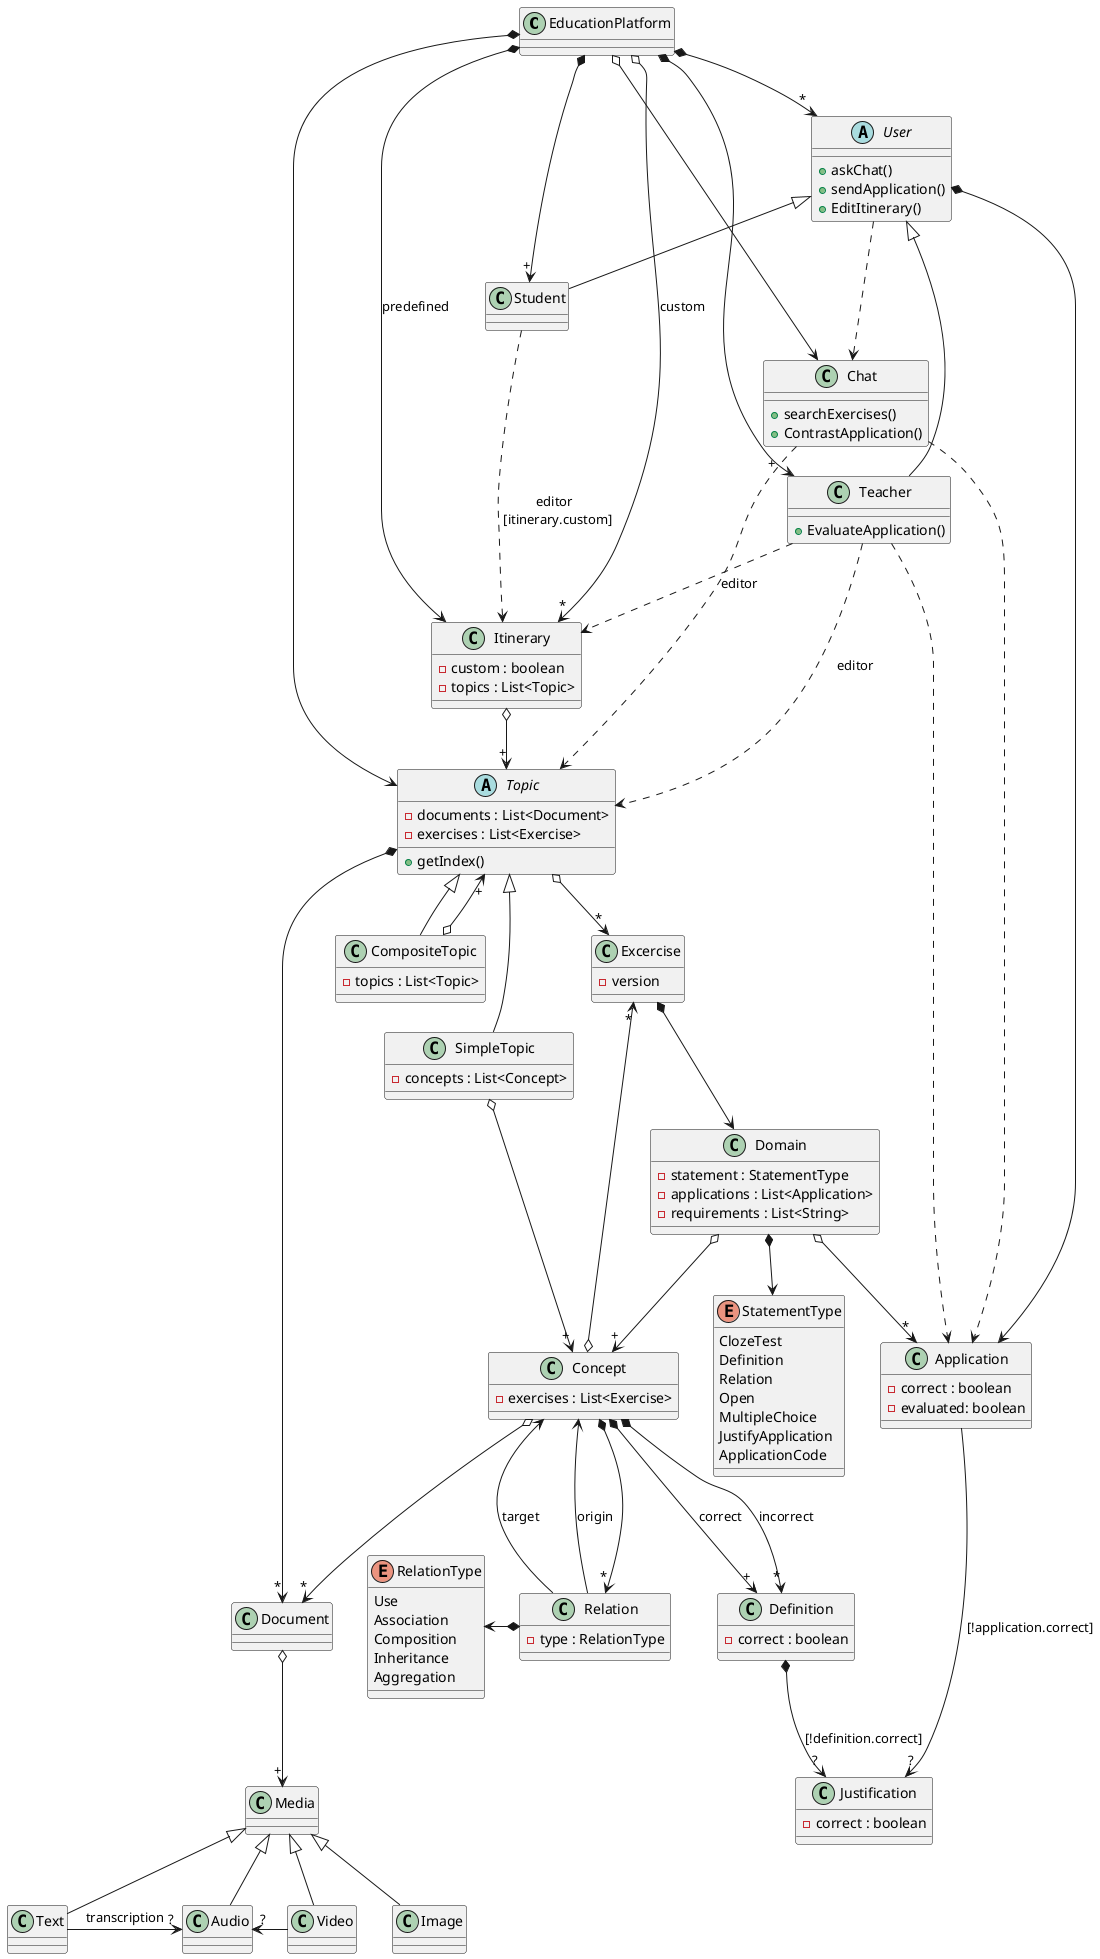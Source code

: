 @startuml EducationPlatformDomain

EducationPlatform *--> "+" Teacher
EducationPlatform *--> "+" Student
EducationPlatform *--> Topic
EducationPlatform *--> Itinerary : predefined
EducationPlatform o--> "*" Itinerary : custom
EducationPlatform o--> Chat
EducationPlatform *--> "*" User




class Chat{
    + searchExercises()
    + ContrastApplication()
}
Chat ..> Topic
Chat ..> Application





class Itinerary {
    - custom : boolean
    - topics : List<Topic>
}
Itinerary o--> "+" Topic
'Itinerary <|-- Custom
'Itinerary <|-- Predefined





class Application {
    - correct : boolean
    - evaluated: boolean
}
Application --> "?" Justification:[!application.correct]





class Definition {
    - correct : boolean
}
Definition *--> "?" Justification:[!definition.correct]





class Justification {
    - correct : boolean
}





class Domain {
    - statement : StatementType
    - applications : List<Application>
    - requirements : List<String>
}
Domain o-->"+" Concept
Domain o-->"*" Application
Domain *--> StatementType





enum StatementType {
    ClozeTest
    Definition
    Relation
    Open
    MultipleChoice
    JustifyApplication
    ApplicationCode
}





abstract User{
    + askChat()
    + sendApplication()
    + EditItinerary()
}
User <|-- Teacher
User <|-- Student
User *--> Application
User ..> Chat




class Teacher{
    + EvaluateApplication()
}
Teacher ..> Application
Teacher ..> Topic: editor
Teacher ..> Itinerary: editor 
'Teacher ..> Chat




class Student{
}
Student ...> Itinerary : editor \n [itinerary.custom]
'Student ..> Chat
'note left of Student
    'Editor only
    'for custom 
    'itineraries
'end note





class Excercise {
    - version
}
Excercise *--> Domain





abstract Topic{
    - documents : List<Document>
    - exercises : List<Exercise>
    + getIndex()
}
Topic *--> "*" Document
Topic <|-- CompositeTopic
Topic <|-- SimpleTopic
Topic o--> "*" Excercise




class SimpleTopic{
    - concepts : List<Concept>
}
SimpleTopic o--> "+" Concept





class CompositeTopic{
    - topics : List<Topic> 
}
CompositeTopic o--> "+" Topic





Document o--> "+" Media




class Concept{
    - exercises : List<Exercise>
}
Concept *-down-> "+" Definition : correct
Concept *-down-> "*" Definition : incorrect
Concept *-down-> "*" Relation
Concept o-down-> "*" Document
Concept o-down-> "*" Excercise





class Relation {
    - type : RelationType
}
Relation --> Concept : target
Relation *-left-> RelationType
Relation --> Concept : origin





enum RelationType {
    Use
    Association
    Composition
    Inheritance
    Aggregation
} 





class Media {
}
Media <|-- Audio
Media <|-- Video
Media <|-- Image
Media <|-- Text





Video -left-> "?" Audio 
Text -right-> "?" Audio : transcription
@enduml